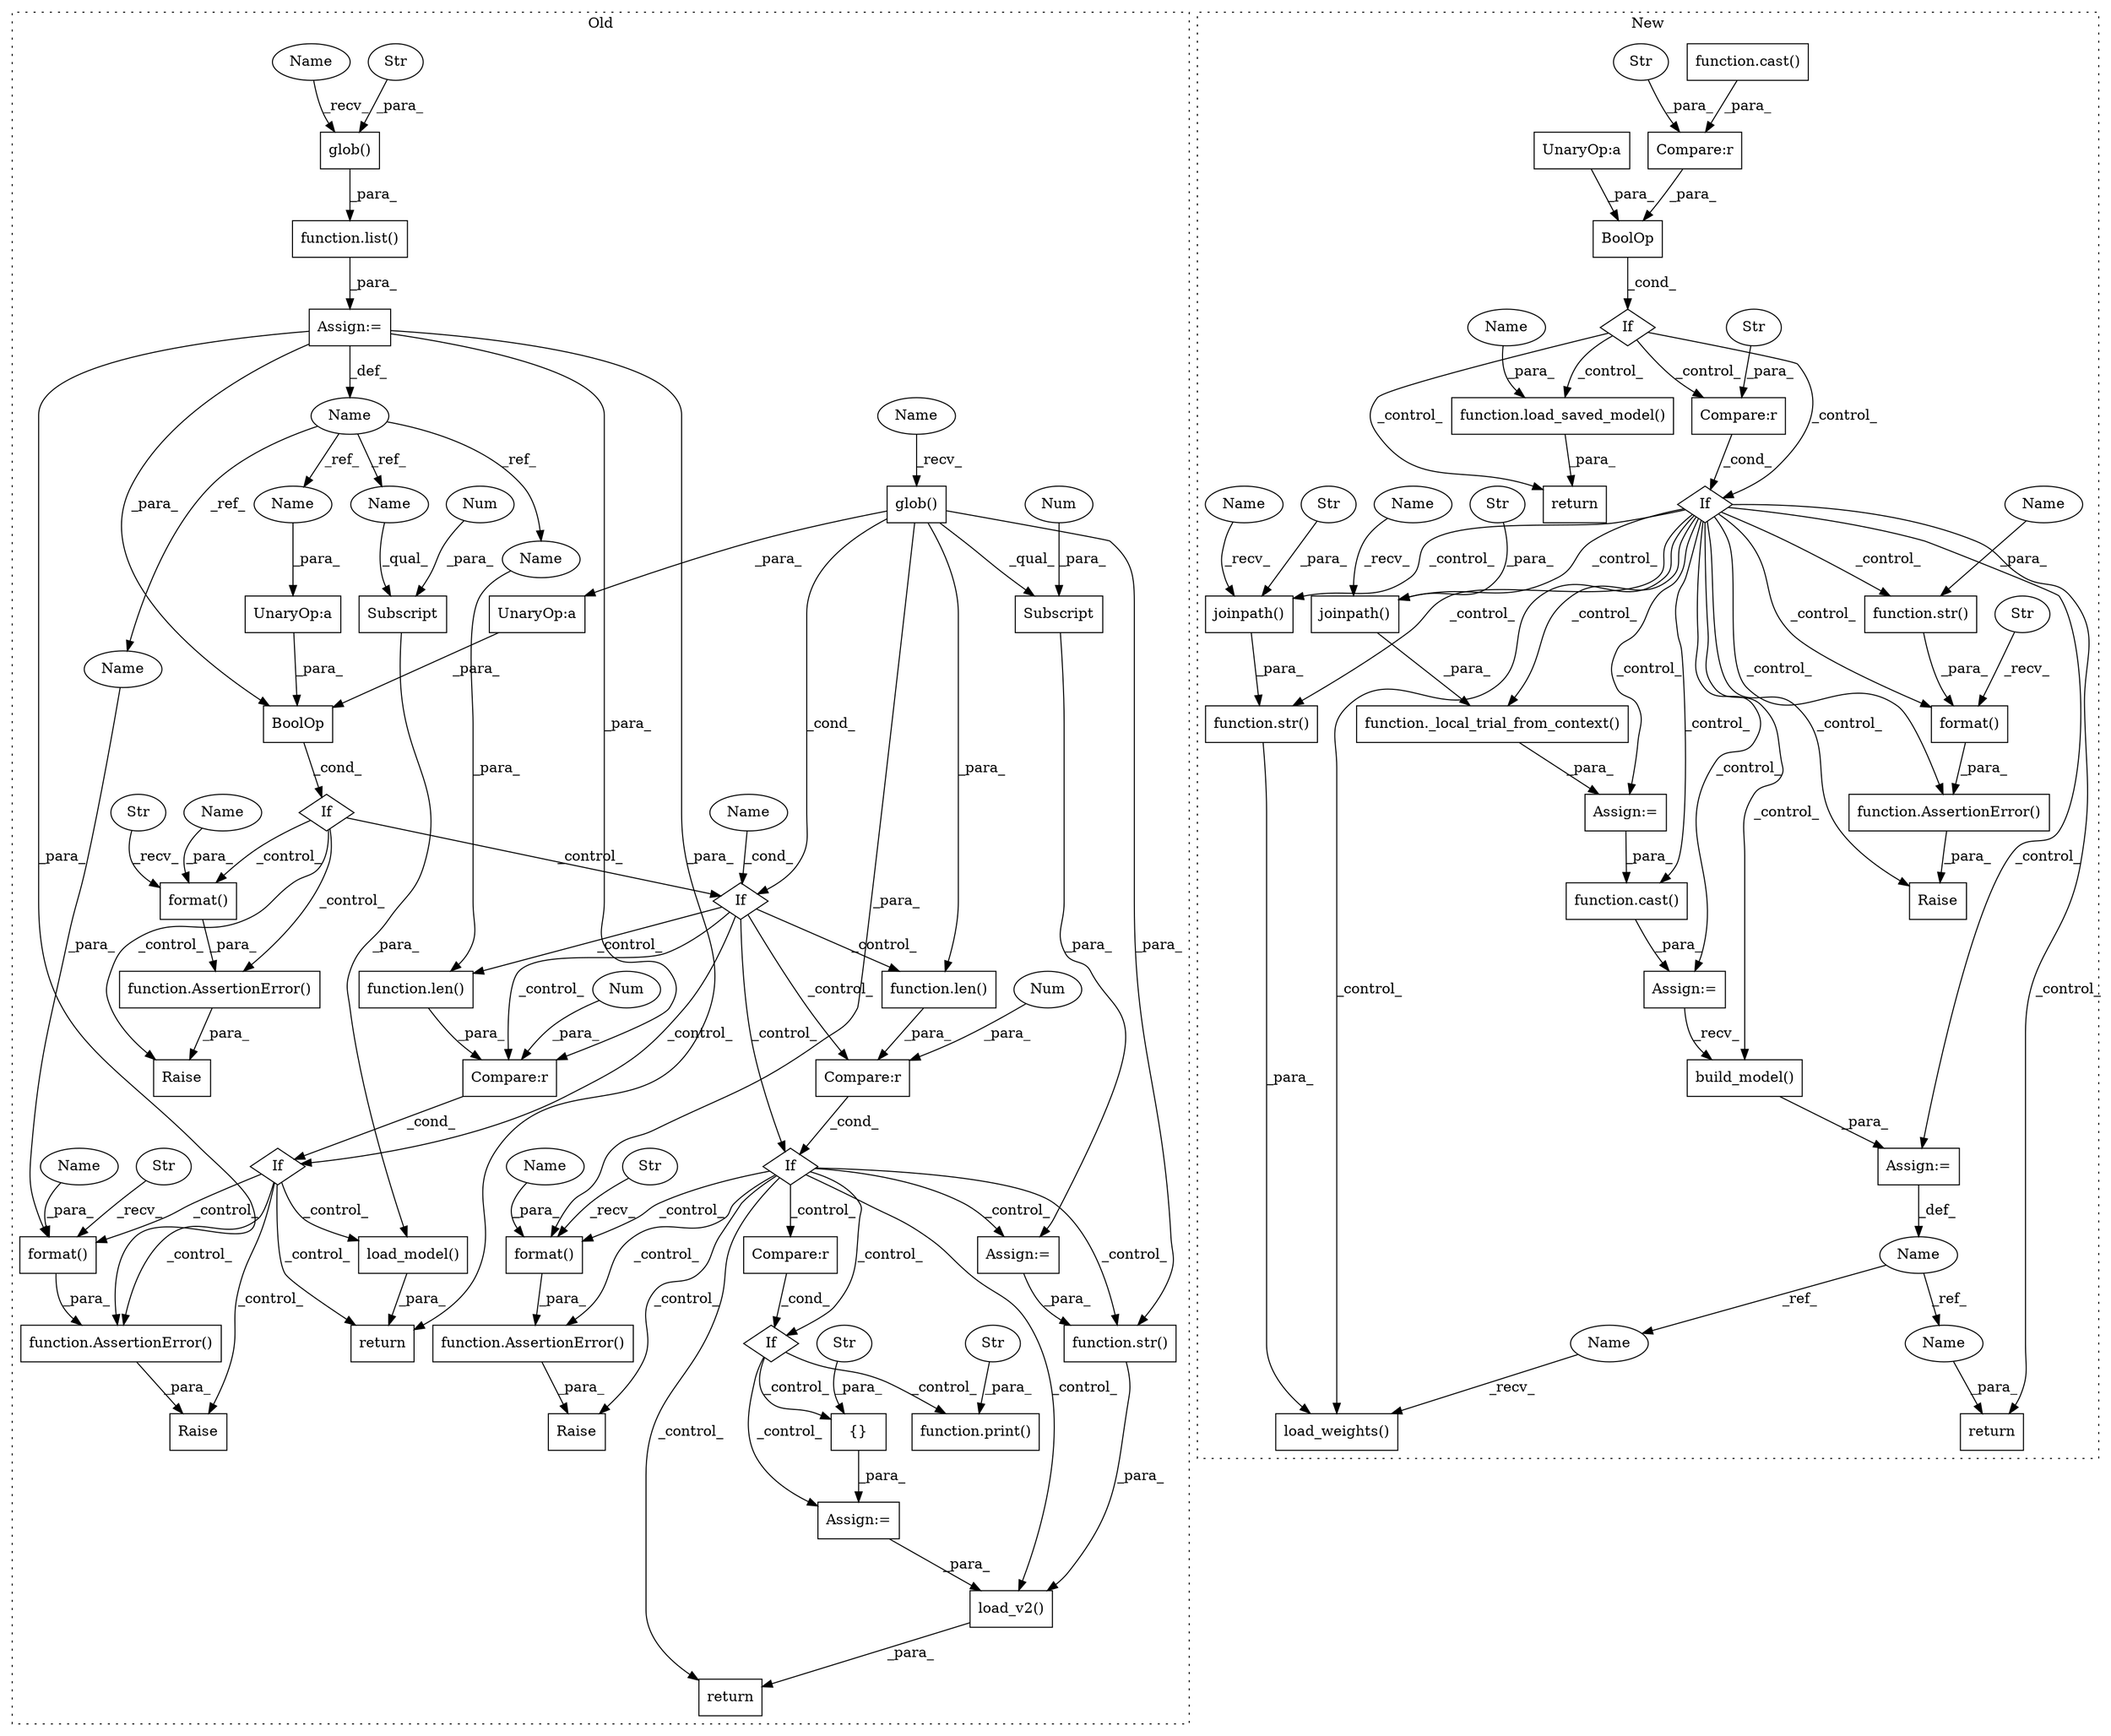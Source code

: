 digraph G {
subgraph cluster0 {
1 [label="function.AssertionError()" a="75" s="860,1059" l="32,14" shape="box"];
3 [label="Raise" a="91" s="854" l="6" shape="box"];
5 [label="If" a="96" s="811" l="3" shape="diamond"];
7 [label="Compare:r" a="40" s="814" l="26" shape="box"];
11 [label="If" a="96" s="354" l="3" shape="diamond"];
14 [label="format()" a="75" s="892,1041" l="122,18" shape="box"];
15 [label="Str" a="66" s="892" l="93" shape="ellipse"];
16 [label="format()" a="75" s="1431,1560" l="111,18" shape="box"];
17 [label="Str" a="66" s="1431" l="82" shape="ellipse"];
18 [label="function.print()" a="75" s="1112,1176" l="6,1" shape="box"];
19 [label="Str" a="66" s="1118" l="58" shape="ellipse"];
20 [label="Name" a="87" s="307" l="8" shape="ellipse"];
21 [label="function.len()" a="75" s="1362,1374" l="4,1" shape="box"];
22 [label="load_model()" a="75" s="1608,1646" l="27,1" shape="box"];
25 [label="function.AssertionError()" a="75" s="1399,1578" l="32,14" shape="box"];
26 [label="Raise" a="91" s="1393" l="6" shape="box"];
27 [label="function.AssertionError()" a="75" s="411,510" l="28,10" shape="box"];
28 [label="Raise" a="91" s="405" l="6" shape="box"];
31 [label="If" a="96" s="1083" l="3" shape="diamond"];
32 [label="Subscript" a="63" s="1635,0" l="11,0" shape="box"];
33 [label="Num" a="76" s="1644" l="1" shape="ellipse"];
34 [label="If" a="96" s="1359" l="3" shape="diamond"];
35 [label="{}" a="59" s="1197,1205" l="1,0" shape="box"];
36 [label="Str" a="66" s="1198" l="7" shape="ellipse"];
38 [label="Compare:r" a="40" s="1086" l="12" shape="box"];
39 [label="Compare:r" a="40" s="1362" l="17" shape="box"];
40 [label="Num" a="76" s="1378" l="1" shape="ellipse"];
41 [label="format()" a="75" s="439,509" l="62,1" shape="box"];
42 [label="Str" a="66" s="439" l="54" shape="ellipse"];
43 [label="Assign:=" a="68" s="1194" l="3" shape="box"];
44 [label="Assign:=" a="68" s="1232" l="3" shape="box"];
45 [label="If" a="96" s="781" l="3" shape="diamond"];
46 [label="UnaryOp:a" a="61" s="357" l="3" shape="box"];
47 [label="UnaryOp:a" a="61" s="374" l="3" shape="box"];
50 [label="Subscript" a="63" s="1235,0" l="20,0" shape="box"];
53 [label="function.str()" a="75" s="1304,1331" l="4,1" shape="box"];
54 [label="load_v2()" a="75" s="1271,1338" l="33,1" shape="box"];
55 [label="function.list()" a="75" s="318,347" l="5,1" shape="box"];
60 [label="glob()" a="75" s="267,300" l="14,1" shape="box"];
64 [label="BoolOp" a="72" s="357" l="38" shape="box"];
65 [label="glob()" a="75" s="323,346" l="14,1" shape="box"];
66 [label="Str" a="66" s="337" l="9" shape="ellipse"];
68 [label="Name" a="87" s="784" l="17" shape="ellipse"];
71 [label="Num" a="76" s="839" l="1" shape="ellipse"];
72 [label="Num" a="76" s="1253" l="1" shape="ellipse"];
73 [label="Assign:=" a="68" s="315" l="3" shape="box"];
76 [label="return" a="93" s="1601" l="7" shape="box"];
78 [label="function.len()" a="75" s="814,835" l="4,1" shape="box"];
79 [label="return" a="93" s="1264" l="7" shape="box"];
80 [label="Name" a="87" s="267" l="8" shape="ellipse"];
81 [label="Name" a="87" s="323" l="8" shape="ellipse"];
82 [label="Name" a="87" s="1542" l="8" shape="ellipse"];
83 [label="Name" a="87" s="501" l="8" shape="ellipse"];
84 [label="Name" a="87" s="1014" l="8" shape="ellipse"];
91 [label="Name" a="87" s="361" l="8" shape="ellipse"];
92 [label="Name" a="87" s="1366" l="8" shape="ellipse"];
93 [label="Name" a="87" s="1552" l="8" shape="ellipse"];
94 [label="Name" a="87" s="1635" l="8" shape="ellipse"];
label = "Old";
style="dotted";
}
subgraph cluster1 {
2 [label="If" a="96" s="578" l="0" shape="diamond"];
4 [label="Assign:=" a="68" s="612" l="3" shape="box"];
6 [label="Compare:r" a="40" s="578" l="19" shape="box"];
8 [label="Raise" a="91" s="980" l="6" shape="box"];
9 [label="function.AssertionError()" a="75" s="986,1056" l="15,1" shape="box"];
10 [label="If" a="96" s="452" l="3" shape="diamond"];
12 [label="format()" a="75" s="1001,1055" l="41,1" shape="box"];
13 [label="Str" a="66" s="1001" l="33" shape="ellipse"];
23 [label="function.load_saved_model()" a="75" s="530,555" l="17,12" shape="box"];
24 [label="function.str()" a="75" s="1042,1054" l="4,1" shape="box"];
29 [label="joinpath()" a="75" s="892,937" l="18,1" shape="box"];
30 [label="Str" a="66" s="910" l="27" shape="ellipse"];
37 [label="function.str()" a="75" s="888,938" l="4,1" shape="box"];
48 [label="UnaryOp:a" a="61" s="455" l="15" shape="box"];
49 [label="Str" a="66" s="593" l="4" shape="ellipse"];
51 [label="BoolOp" a="72" s="455" l="58" shape="box"];
52 [label="function.cast()" a="75" s="474,495" l="5,1" shape="box"];
56 [label="load_weights()" a="75" s="869,939" l="19,1" shape="box"];
57 [label="function.cast()" a="75" s="799,823" l="5,1" shape="box"];
58 [label="Name" a="87" s="833" l="5" shape="ellipse"];
59 [label="return" a="93" s="949" l="7" shape="box"];
61 [label="Compare:r" a="40" s="474" l="39" shape="box"];
62 [label="function._local_trial_from_context()" a="75" s="615,679" l="39,102" shape="box"];
63 [label="Str" a="66" s="500" l="13" shape="ellipse"];
67 [label="build_model()" a="75" s="841" l="19" shape="box"];
69 [label="joinpath()" a="75" s="654,678" l="18,1" shape="box"];
70 [label="Str" a="66" s="672" l="6" shape="ellipse"];
74 [label="Assign:=" a="68" s="838" l="3" shape="box"];
75 [label="Assign:=" a="68" s="796" l="3" shape="box"];
77 [label="return" a="93" s="523" l="7" shape="box"];
85 [label="Name" a="87" s="547" l="8" shape="ellipse"];
86 [label="Name" a="87" s="892" l="8" shape="ellipse"];
87 [label="Name" a="87" s="654" l="8" shape="ellipse"];
88 [label="Name" a="87" s="1046" l="8" shape="ellipse"];
89 [label="Name" a="87" s="956" l="5" shape="ellipse"];
90 [label="Name" a="87" s="869" l="5" shape="ellipse"];
label = "New";
style="dotted";
}
1 -> 3 [label="_para_"];
2 -> 12 [label="_control_"];
2 -> 75 [label="_control_"];
2 -> 56 [label="_control_"];
2 -> 67 [label="_control_"];
2 -> 59 [label="_control_"];
2 -> 24 [label="_control_"];
2 -> 62 [label="_control_"];
2 -> 8 [label="_control_"];
2 -> 69 [label="_control_"];
2 -> 9 [label="_control_"];
2 -> 57 [label="_control_"];
2 -> 4 [label="_control_"];
2 -> 37 [label="_control_"];
2 -> 29 [label="_control_"];
2 -> 74 [label="_control_"];
4 -> 57 [label="_para_"];
5 -> 38 [label="_control_"];
5 -> 14 [label="_control_"];
5 -> 31 [label="_control_"];
5 -> 53 [label="_control_"];
5 -> 54 [label="_control_"];
5 -> 44 [label="_control_"];
5 -> 1 [label="_control_"];
5 -> 79 [label="_control_"];
5 -> 3 [label="_control_"];
6 -> 2 [label="_cond_"];
7 -> 5 [label="_cond_"];
9 -> 8 [label="_para_"];
10 -> 77 [label="_control_"];
10 -> 23 [label="_control_"];
10 -> 6 [label="_control_"];
10 -> 2 [label="_control_"];
11 -> 45 [label="_control_"];
11 -> 27 [label="_control_"];
11 -> 41 [label="_control_"];
11 -> 28 [label="_control_"];
12 -> 9 [label="_para_"];
13 -> 12 [label="_recv_"];
14 -> 1 [label="_para_"];
15 -> 14 [label="_recv_"];
16 -> 25 [label="_para_"];
17 -> 16 [label="_recv_"];
19 -> 18 [label="_para_"];
20 -> 93 [label="_ref_"];
20 -> 91 [label="_ref_"];
20 -> 92 [label="_ref_"];
20 -> 94 [label="_ref_"];
21 -> 39 [label="_para_"];
22 -> 76 [label="_para_"];
23 -> 77 [label="_para_"];
24 -> 12 [label="_para_"];
25 -> 26 [label="_para_"];
27 -> 28 [label="_para_"];
29 -> 37 [label="_para_"];
30 -> 29 [label="_para_"];
31 -> 18 [label="_control_"];
31 -> 43 [label="_control_"];
31 -> 35 [label="_control_"];
32 -> 22 [label="_para_"];
33 -> 32 [label="_para_"];
34 -> 76 [label="_control_"];
34 -> 16 [label="_control_"];
34 -> 22 [label="_control_"];
34 -> 25 [label="_control_"];
34 -> 26 [label="_control_"];
35 -> 43 [label="_para_"];
36 -> 35 [label="_para_"];
37 -> 56 [label="_para_"];
38 -> 31 [label="_cond_"];
39 -> 34 [label="_cond_"];
40 -> 39 [label="_para_"];
41 -> 27 [label="_para_"];
42 -> 41 [label="_recv_"];
43 -> 54 [label="_para_"];
44 -> 53 [label="_para_"];
45 -> 78 [label="_control_"];
45 -> 5 [label="_control_"];
45 -> 7 [label="_control_"];
45 -> 39 [label="_control_"];
45 -> 21 [label="_control_"];
45 -> 34 [label="_control_"];
46 -> 64 [label="_para_"];
47 -> 64 [label="_para_"];
48 -> 51 [label="_para_"];
49 -> 6 [label="_para_"];
50 -> 44 [label="_para_"];
51 -> 10 [label="_cond_"];
52 -> 61 [label="_para_"];
53 -> 54 [label="_para_"];
54 -> 79 [label="_para_"];
55 -> 73 [label="_para_"];
57 -> 75 [label="_para_"];
58 -> 89 [label="_ref_"];
58 -> 90 [label="_ref_"];
60 -> 50 [label="_qual_"];
60 -> 14 [label="_para_"];
60 -> 47 [label="_para_"];
60 -> 53 [label="_para_"];
60 -> 45 [label="_cond_"];
60 -> 78 [label="_para_"];
61 -> 51 [label="_para_"];
62 -> 4 [label="_para_"];
63 -> 61 [label="_para_"];
64 -> 11 [label="_cond_"];
65 -> 55 [label="_para_"];
66 -> 65 [label="_para_"];
67 -> 74 [label="_para_"];
68 -> 45 [label="_cond_"];
69 -> 62 [label="_para_"];
70 -> 69 [label="_para_"];
71 -> 7 [label="_para_"];
72 -> 50 [label="_para_"];
73 -> 25 [label="_para_"];
73 -> 64 [label="_para_"];
73 -> 39 [label="_para_"];
73 -> 20 [label="_def_"];
73 -> 76 [label="_para_"];
74 -> 58 [label="_def_"];
75 -> 67 [label="_recv_"];
78 -> 7 [label="_para_"];
80 -> 60 [label="_recv_"];
81 -> 65 [label="_recv_"];
82 -> 16 [label="_para_"];
83 -> 41 [label="_para_"];
84 -> 14 [label="_para_"];
85 -> 23 [label="_para_"];
86 -> 29 [label="_recv_"];
87 -> 69 [label="_recv_"];
88 -> 24 [label="_para_"];
89 -> 59 [label="_para_"];
90 -> 56 [label="_recv_"];
91 -> 46 [label="_para_"];
92 -> 21 [label="_para_"];
93 -> 16 [label="_para_"];
94 -> 32 [label="_qual_"];
}